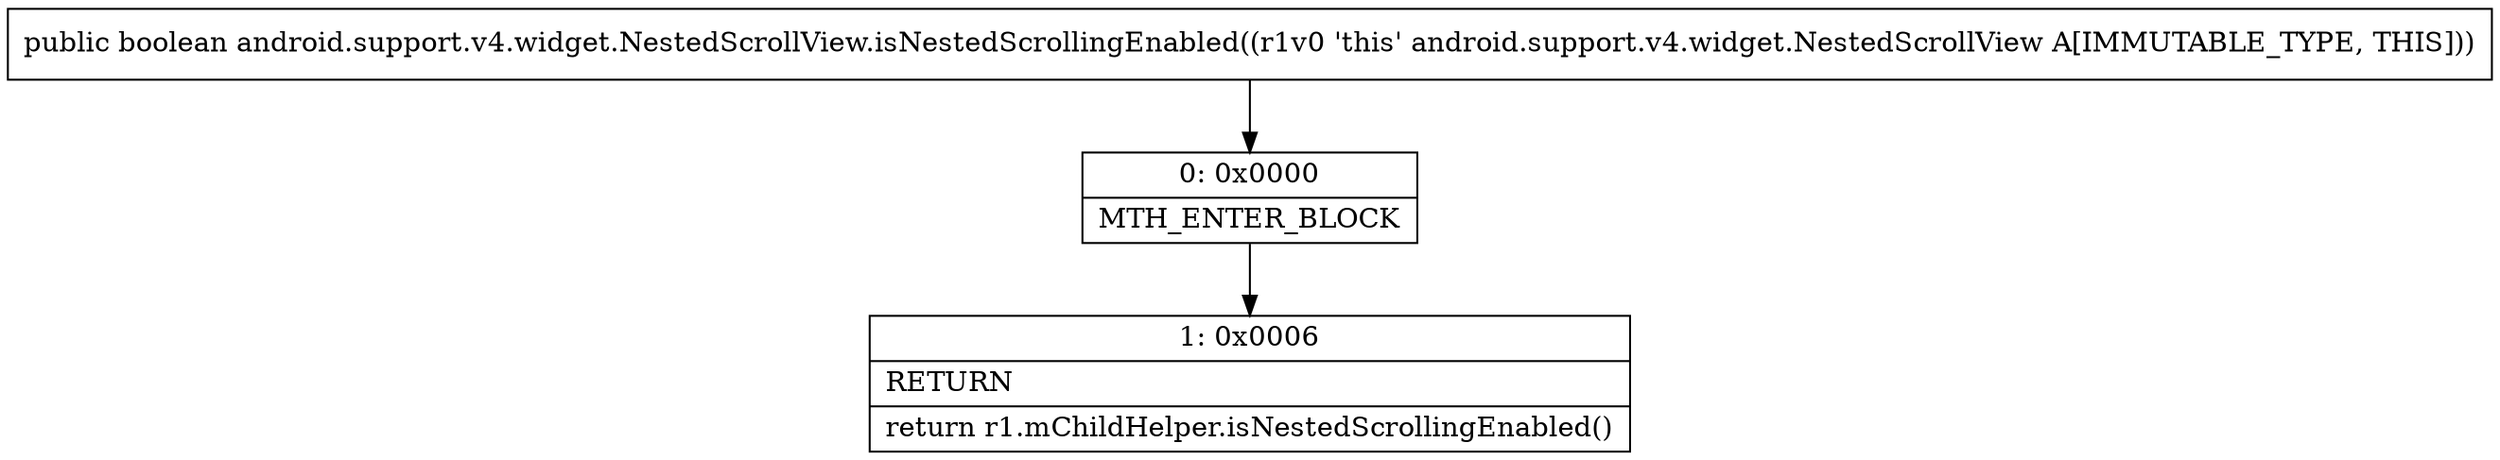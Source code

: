 digraph "CFG forandroid.support.v4.widget.NestedScrollView.isNestedScrollingEnabled()Z" {
Node_0 [shape=record,label="{0\:\ 0x0000|MTH_ENTER_BLOCK\l}"];
Node_1 [shape=record,label="{1\:\ 0x0006|RETURN\l|return r1.mChildHelper.isNestedScrollingEnabled()\l}"];
MethodNode[shape=record,label="{public boolean android.support.v4.widget.NestedScrollView.isNestedScrollingEnabled((r1v0 'this' android.support.v4.widget.NestedScrollView A[IMMUTABLE_TYPE, THIS])) }"];
MethodNode -> Node_0;
Node_0 -> Node_1;
}

